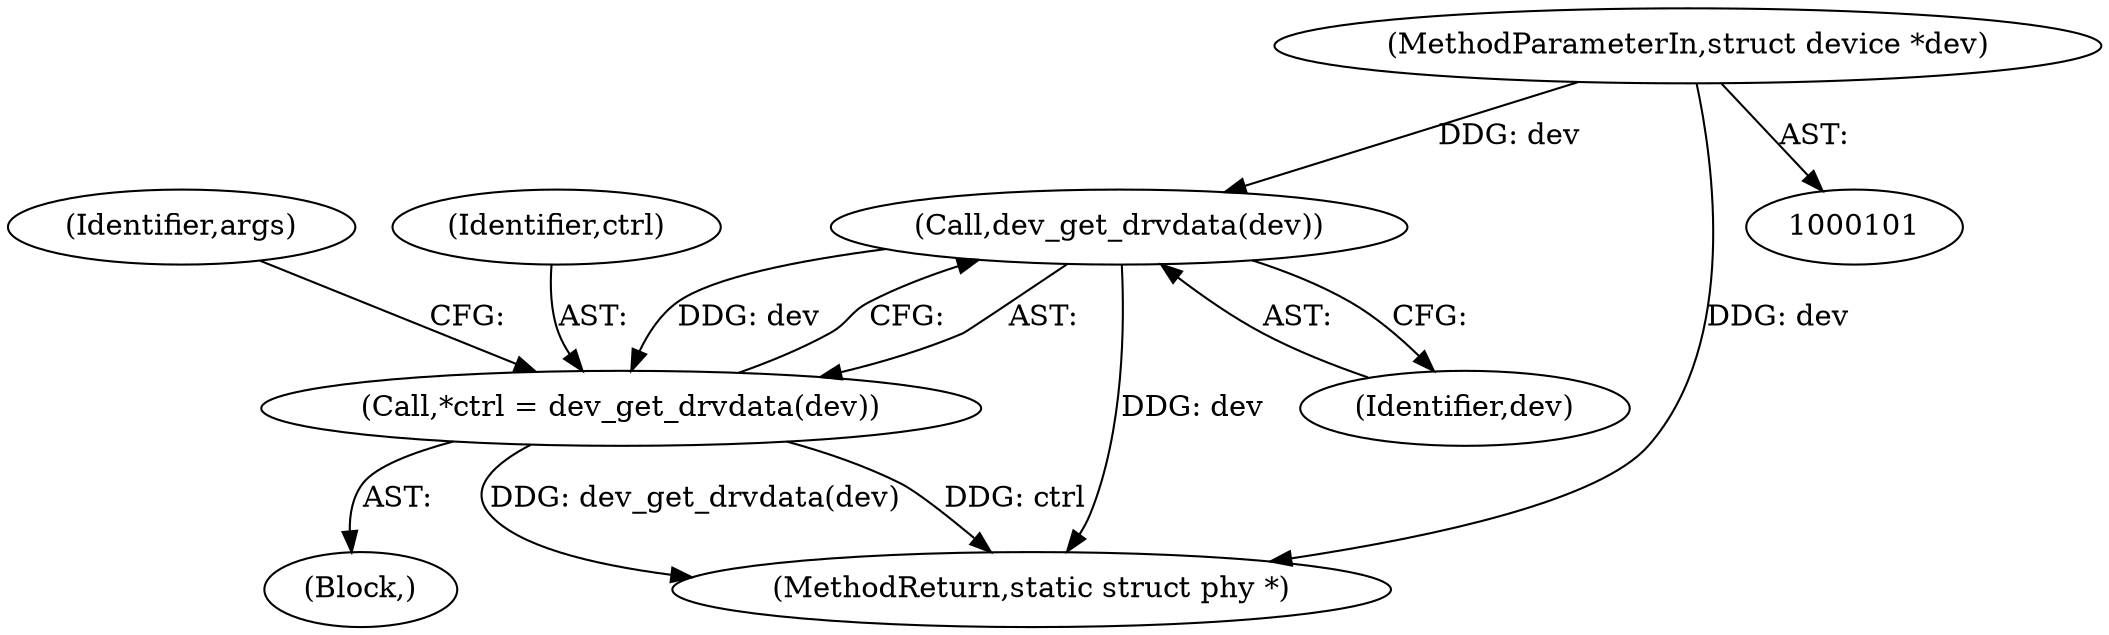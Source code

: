 digraph "0_linux_6acb47d1a318e5b3b7115354ebc4ea060c59d3a1_0@pointer" {
"1000102" [label="(MethodParameterIn,struct device *dev)"];
"1000108" [label="(Call,dev_get_drvdata(dev))"];
"1000106" [label="(Call,*ctrl = dev_get_drvdata(dev))"];
"1000116" [label="(Identifier,args)"];
"1000109" [label="(Identifier,dev)"];
"1000106" [label="(Call,*ctrl = dev_get_drvdata(dev))"];
"1000107" [label="(Identifier,ctrl)"];
"1000108" [label="(Call,dev_get_drvdata(dev))"];
"1000104" [label="(Block,)"];
"1000102" [label="(MethodParameterIn,struct device *dev)"];
"1000193" [label="(MethodReturn,static struct phy *)"];
"1000102" -> "1000101"  [label="AST: "];
"1000102" -> "1000193"  [label="DDG: dev"];
"1000102" -> "1000108"  [label="DDG: dev"];
"1000108" -> "1000106"  [label="AST: "];
"1000108" -> "1000109"  [label="CFG: "];
"1000109" -> "1000108"  [label="AST: "];
"1000106" -> "1000108"  [label="CFG: "];
"1000108" -> "1000193"  [label="DDG: dev"];
"1000108" -> "1000106"  [label="DDG: dev"];
"1000106" -> "1000104"  [label="AST: "];
"1000107" -> "1000106"  [label="AST: "];
"1000116" -> "1000106"  [label="CFG: "];
"1000106" -> "1000193"  [label="DDG: dev_get_drvdata(dev)"];
"1000106" -> "1000193"  [label="DDG: ctrl"];
}
